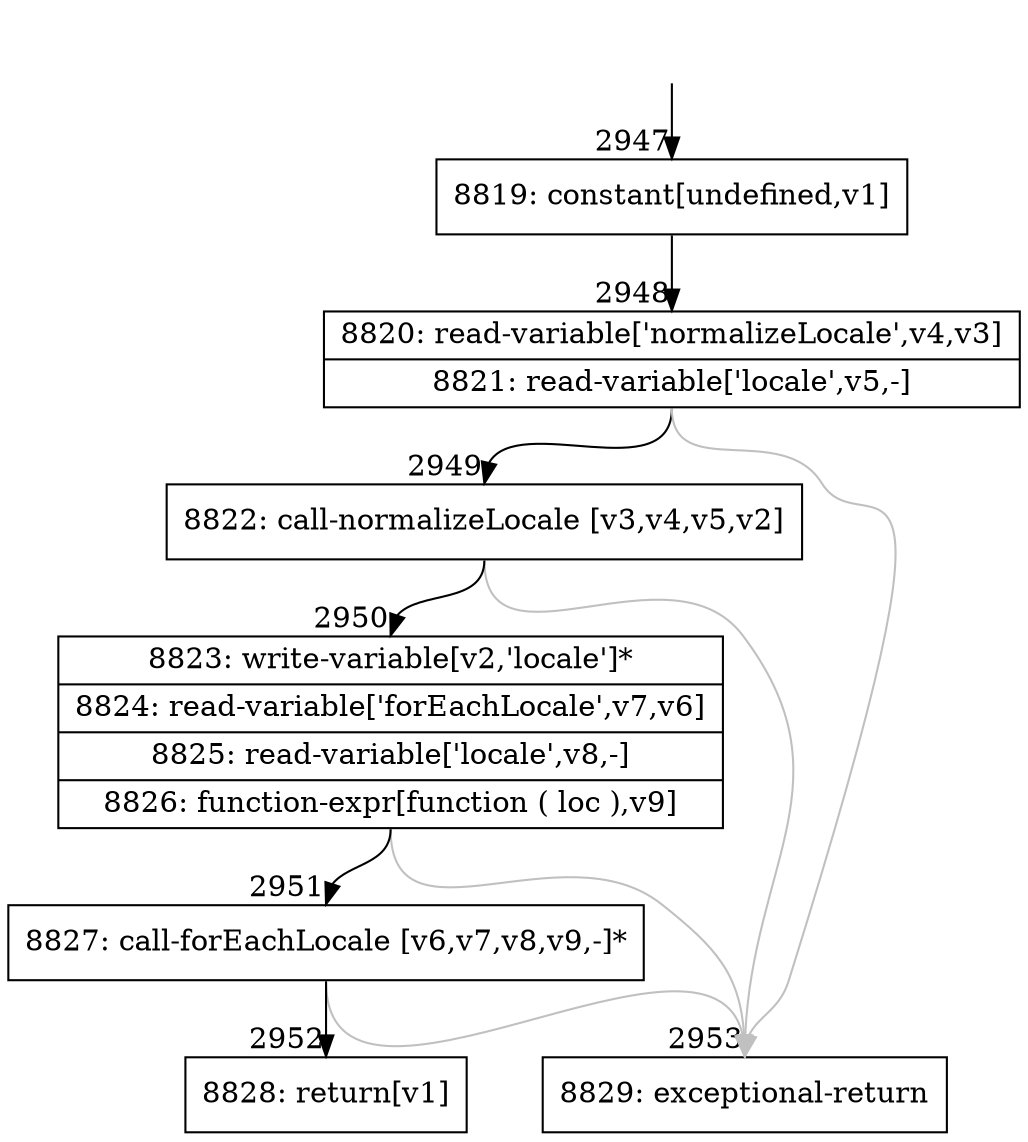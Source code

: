 digraph {
rankdir="TD"
BB_entry175[shape=none,label=""];
BB_entry175 -> BB2947 [tailport=s, headport=n, headlabel="    2947"]
BB2947 [shape=record label="{8819: constant[undefined,v1]}" ] 
BB2947 -> BB2948 [tailport=s, headport=n, headlabel="      2948"]
BB2948 [shape=record label="{8820: read-variable['normalizeLocale',v4,v3]|8821: read-variable['locale',v5,-]}" ] 
BB2948 -> BB2949 [tailport=s, headport=n, headlabel="      2949"]
BB2948 -> BB2953 [tailport=s, headport=n, color=gray, headlabel="      2953"]
BB2949 [shape=record label="{8822: call-normalizeLocale [v3,v4,v5,v2]}" ] 
BB2949 -> BB2950 [tailport=s, headport=n, headlabel="      2950"]
BB2949 -> BB2953 [tailport=s, headport=n, color=gray]
BB2950 [shape=record label="{8823: write-variable[v2,'locale']*|8824: read-variable['forEachLocale',v7,v6]|8825: read-variable['locale',v8,-]|8826: function-expr[function ( loc ),v9]}" ] 
BB2950 -> BB2951 [tailport=s, headport=n, headlabel="      2951"]
BB2950 -> BB2953 [tailport=s, headport=n, color=gray]
BB2951 [shape=record label="{8827: call-forEachLocale [v6,v7,v8,v9,-]*}" ] 
BB2951 -> BB2952 [tailport=s, headport=n, headlabel="      2952"]
BB2951 -> BB2953 [tailport=s, headport=n, color=gray]
BB2952 [shape=record label="{8828: return[v1]}" ] 
BB2953 [shape=record label="{8829: exceptional-return}" ] 
//#$~ 3308
}
